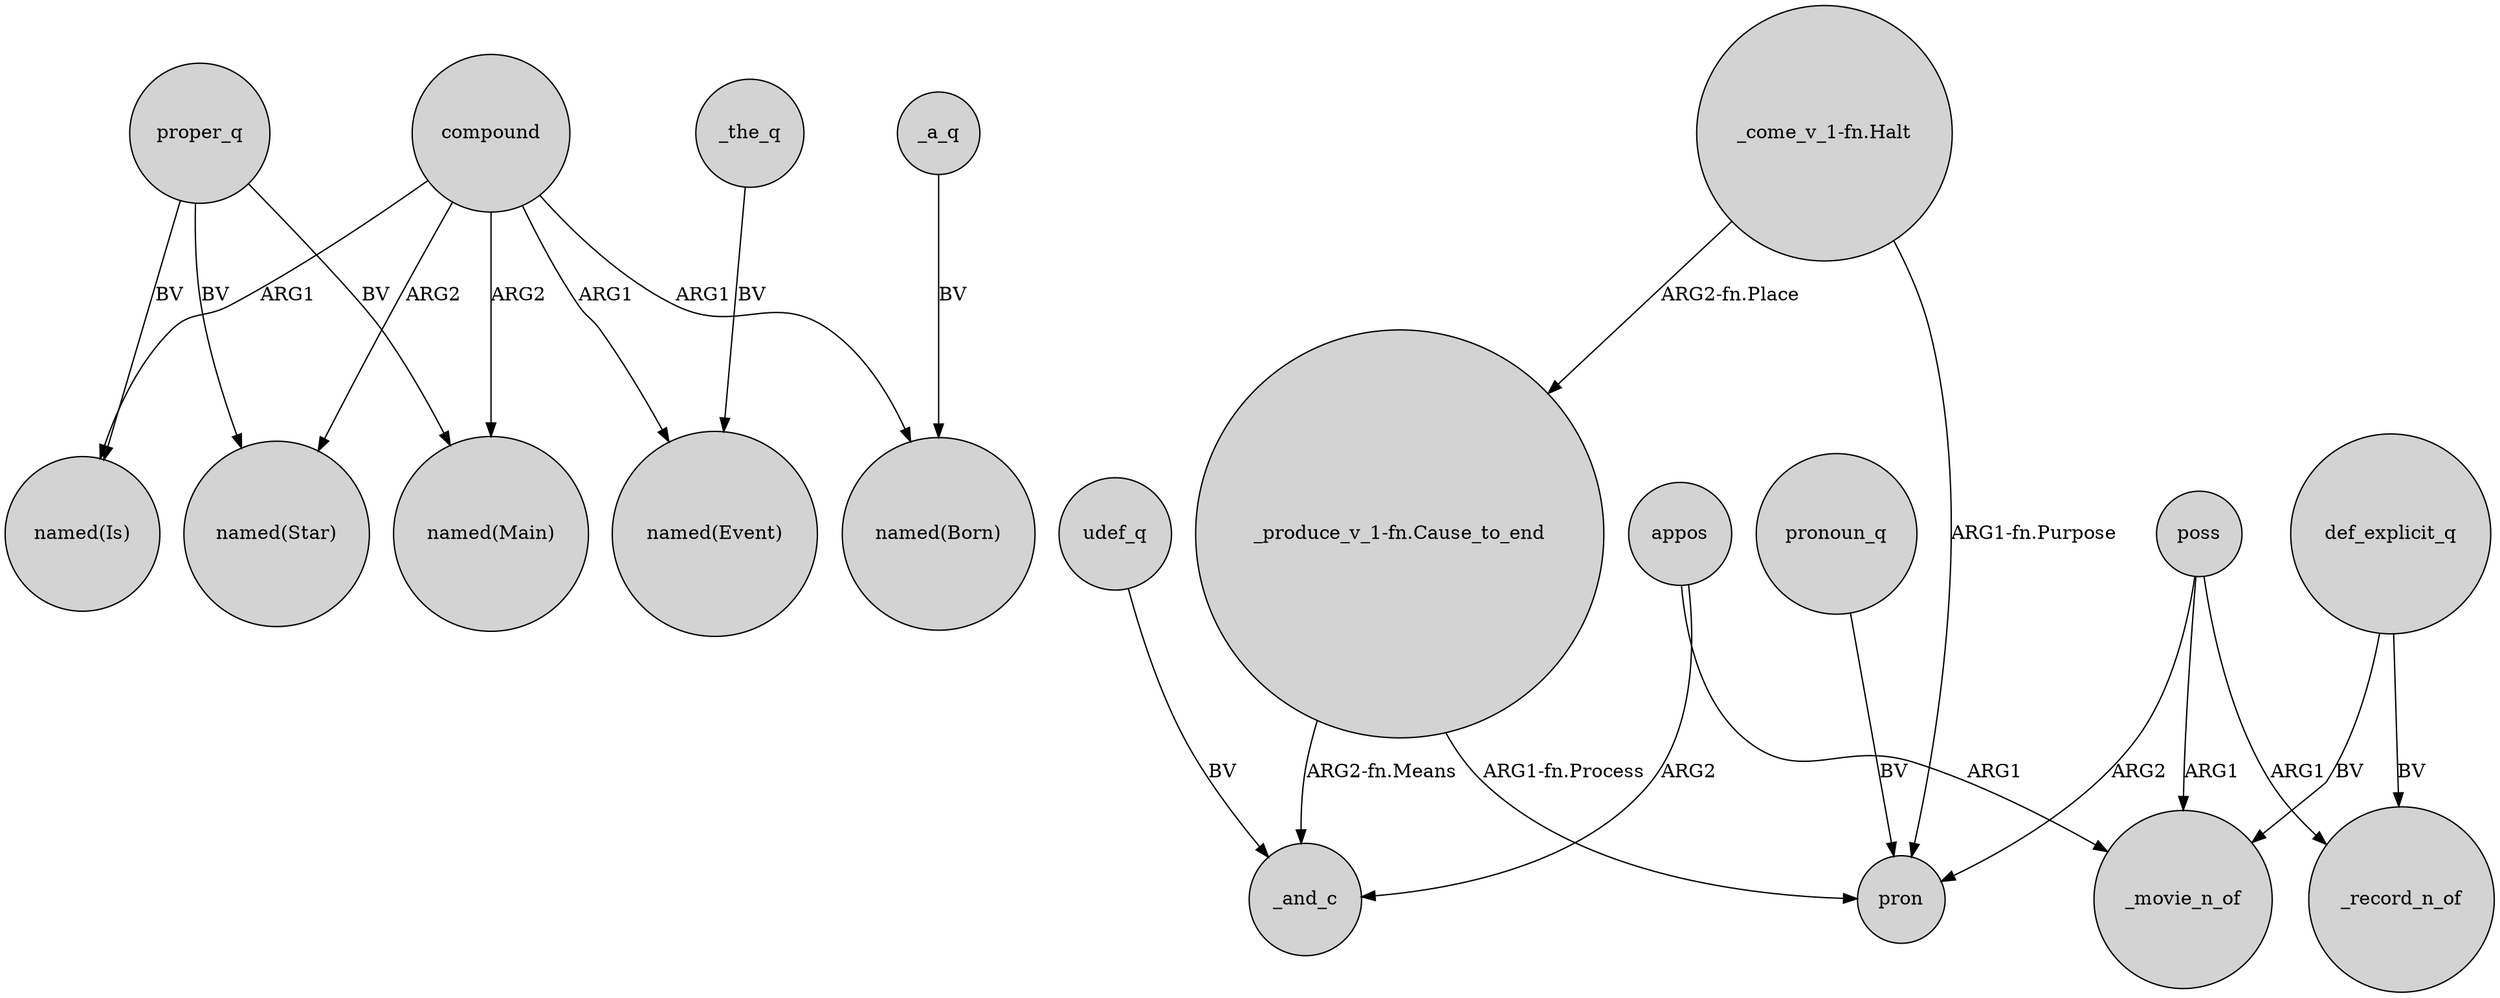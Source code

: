 digraph {
	node [shape=circle style=filled]
	proper_q -> "named(Star)" [label=BV]
	appos -> _and_c [label=ARG2]
	compound -> "named(Is)" [label=ARG1]
	compound -> "named(Born)" [label=ARG1]
	"_produce_v_1-fn.Cause_to_end" -> _and_c [label="ARG2-fn.Means"]
	proper_q -> "named(Main)" [label=BV]
	compound -> "named(Event)" [label=ARG1]
	poss -> _movie_n_of [label=ARG1]
	compound -> "named(Star)" [label=ARG2]
	udef_q -> _and_c [label=BV]
	def_explicit_q -> _record_n_of [label=BV]
	compound -> "named(Main)" [label=ARG2]
	pronoun_q -> pron [label=BV]
	_a_q -> "named(Born)" [label=BV]
	poss -> pron [label=ARG2]
	"_come_v_1-fn.Halt" -> pron [label="ARG1-fn.Purpose"]
	proper_q -> "named(Is)" [label=BV]
	_the_q -> "named(Event)" [label=BV]
	"_come_v_1-fn.Halt" -> "_produce_v_1-fn.Cause_to_end" [label="ARG2-fn.Place"]
	def_explicit_q -> _movie_n_of [label=BV]
	"_produce_v_1-fn.Cause_to_end" -> pron [label="ARG1-fn.Process"]
	appos -> _movie_n_of [label=ARG1]
	poss -> _record_n_of [label=ARG1]
}
